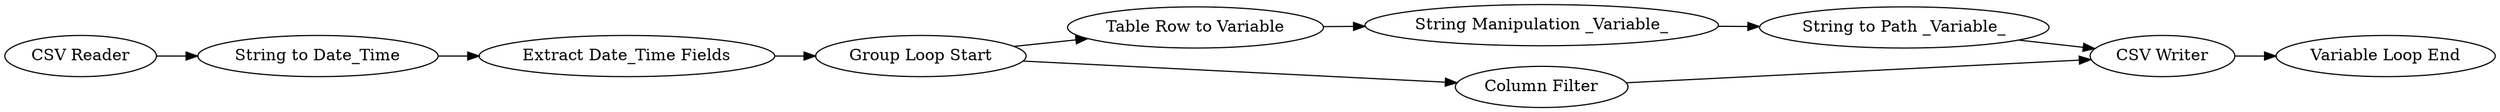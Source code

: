digraph {
	10 -> 13
	1 -> 2
	13 -> 9
	12 -> 14
	3 -> 4
	9 -> 12
	4 -> 11
	11 -> 12
	2 -> 3
	4 -> 10
	14 [label="Variable Loop End"]
	13 [label="String Manipulation _Variable_"]
	1 [label="CSV Reader"]
	9 [label="String to Path _Variable_"]
	11 [label="Column Filter"]
	4 [label="Group Loop Start"]
	12 [label="CSV Writer"]
	3 [label="Extract Date_Time Fields"]
	2 [label="String to Date_Time"]
	10 [label="Table Row to Variable"]
	rankdir=LR
}
